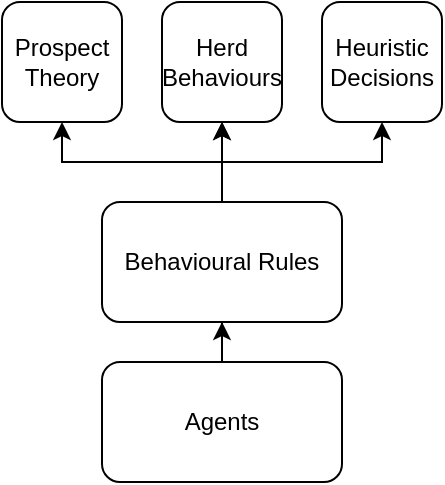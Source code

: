 <mxfile version="26.3.0">
  <diagram name="Page-1" id="KlvJ_ZtWi_6_skd0xNUw">
    <mxGraphModel dx="867" dy="452" grid="1" gridSize="10" guides="1" tooltips="1" connect="1" arrows="1" fold="1" page="1" pageScale="1" pageWidth="3300" pageHeight="4681" math="0" shadow="0">
      <root>
        <mxCell id="0" />
        <mxCell id="1" parent="0" />
        <mxCell id="tXSgrvyaVrMiq4xXwk9L-5" value="" style="edgeStyle=orthogonalEdgeStyle;rounded=0;orthogonalLoop=1;jettySize=auto;html=1;" edge="1" parent="1" source="tXSgrvyaVrMiq4xXwk9L-1" target="tXSgrvyaVrMiq4xXwk9L-4">
          <mxGeometry relative="1" as="geometry" />
        </mxCell>
        <mxCell id="tXSgrvyaVrMiq4xXwk9L-1" value="Agents" style="rounded=1;whiteSpace=wrap;html=1;" vertex="1" parent="1">
          <mxGeometry x="580" y="310" width="120" height="60" as="geometry" />
        </mxCell>
        <mxCell id="tXSgrvyaVrMiq4xXwk9L-7" value="" style="edgeStyle=orthogonalEdgeStyle;rounded=0;orthogonalLoop=1;jettySize=auto;html=1;" edge="1" parent="1" source="tXSgrvyaVrMiq4xXwk9L-4" target="tXSgrvyaVrMiq4xXwk9L-6">
          <mxGeometry relative="1" as="geometry">
            <Array as="points">
              <mxPoint x="640" y="210" />
              <mxPoint x="560" y="210" />
            </Array>
          </mxGeometry>
        </mxCell>
        <mxCell id="tXSgrvyaVrMiq4xXwk9L-10" value="" style="edgeStyle=orthogonalEdgeStyle;rounded=0;orthogonalLoop=1;jettySize=auto;html=1;entryX=0.5;entryY=1;entryDx=0;entryDy=0;" edge="1" parent="1" source="tXSgrvyaVrMiq4xXwk9L-4" target="tXSgrvyaVrMiq4xXwk9L-11">
          <mxGeometry relative="1" as="geometry" />
        </mxCell>
        <mxCell id="tXSgrvyaVrMiq4xXwk9L-13" value="" style="edgeStyle=orthogonalEdgeStyle;rounded=0;orthogonalLoop=1;jettySize=auto;html=1;" edge="1" parent="1" source="tXSgrvyaVrMiq4xXwk9L-4" target="tXSgrvyaVrMiq4xXwk9L-11">
          <mxGeometry relative="1" as="geometry" />
        </mxCell>
        <mxCell id="tXSgrvyaVrMiq4xXwk9L-4" value="Behavioural Rules" style="whiteSpace=wrap;html=1;rounded=1;" vertex="1" parent="1">
          <mxGeometry x="580" y="230" width="120" height="60" as="geometry" />
        </mxCell>
        <mxCell id="tXSgrvyaVrMiq4xXwk9L-6" value="Prospect Theory" style="whiteSpace=wrap;html=1;rounded=1;" vertex="1" parent="1">
          <mxGeometry x="530" y="130" width="60" height="60" as="geometry" />
        </mxCell>
        <mxCell id="tXSgrvyaVrMiq4xXwk9L-11" value="Herd Behaviours" style="whiteSpace=wrap;html=1;rounded=1;" vertex="1" parent="1">
          <mxGeometry x="610" y="130" width="60" height="60" as="geometry" />
        </mxCell>
        <mxCell id="tXSgrvyaVrMiq4xXwk9L-14" value="Heuristic&lt;div&gt;Decisions&lt;/div&gt;" style="whiteSpace=wrap;html=1;rounded=1;" vertex="1" parent="1">
          <mxGeometry x="690" y="130" width="60" height="60" as="geometry" />
        </mxCell>
        <mxCell id="tXSgrvyaVrMiq4xXwk9L-16" value="" style="edgeStyle=orthogonalEdgeStyle;rounded=0;orthogonalLoop=1;jettySize=auto;html=1;entryX=0.5;entryY=1;entryDx=0;entryDy=0;" edge="1" parent="1" target="tXSgrvyaVrMiq4xXwk9L-14">
          <mxGeometry relative="1" as="geometry">
            <mxPoint x="640" y="230" as="sourcePoint" />
            <mxPoint x="650" y="200" as="targetPoint" />
            <Array as="points">
              <mxPoint x="640" y="210" />
              <mxPoint x="720" y="210" />
            </Array>
          </mxGeometry>
        </mxCell>
      </root>
    </mxGraphModel>
  </diagram>
</mxfile>

